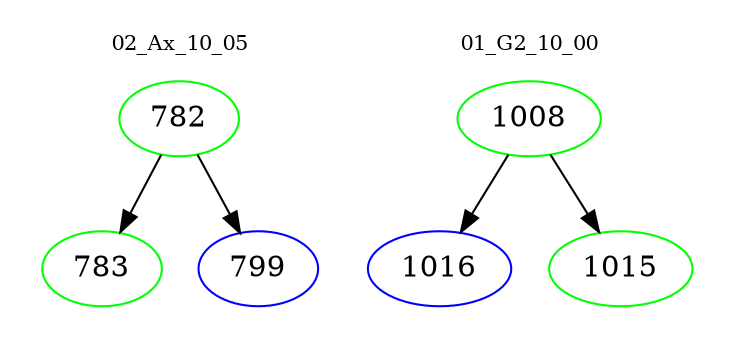 digraph{
subgraph cluster_0 {
color = white
label = "02_Ax_10_05";
fontsize=10;
T0_782 [label="782", color="green"]
T0_782 -> T0_783 [color="black"]
T0_783 [label="783", color="green"]
T0_782 -> T0_799 [color="black"]
T0_799 [label="799", color="blue"]
}
subgraph cluster_1 {
color = white
label = "01_G2_10_00";
fontsize=10;
T1_1008 [label="1008", color="green"]
T1_1008 -> T1_1016 [color="black"]
T1_1016 [label="1016", color="blue"]
T1_1008 -> T1_1015 [color="black"]
T1_1015 [label="1015", color="green"]
}
}
